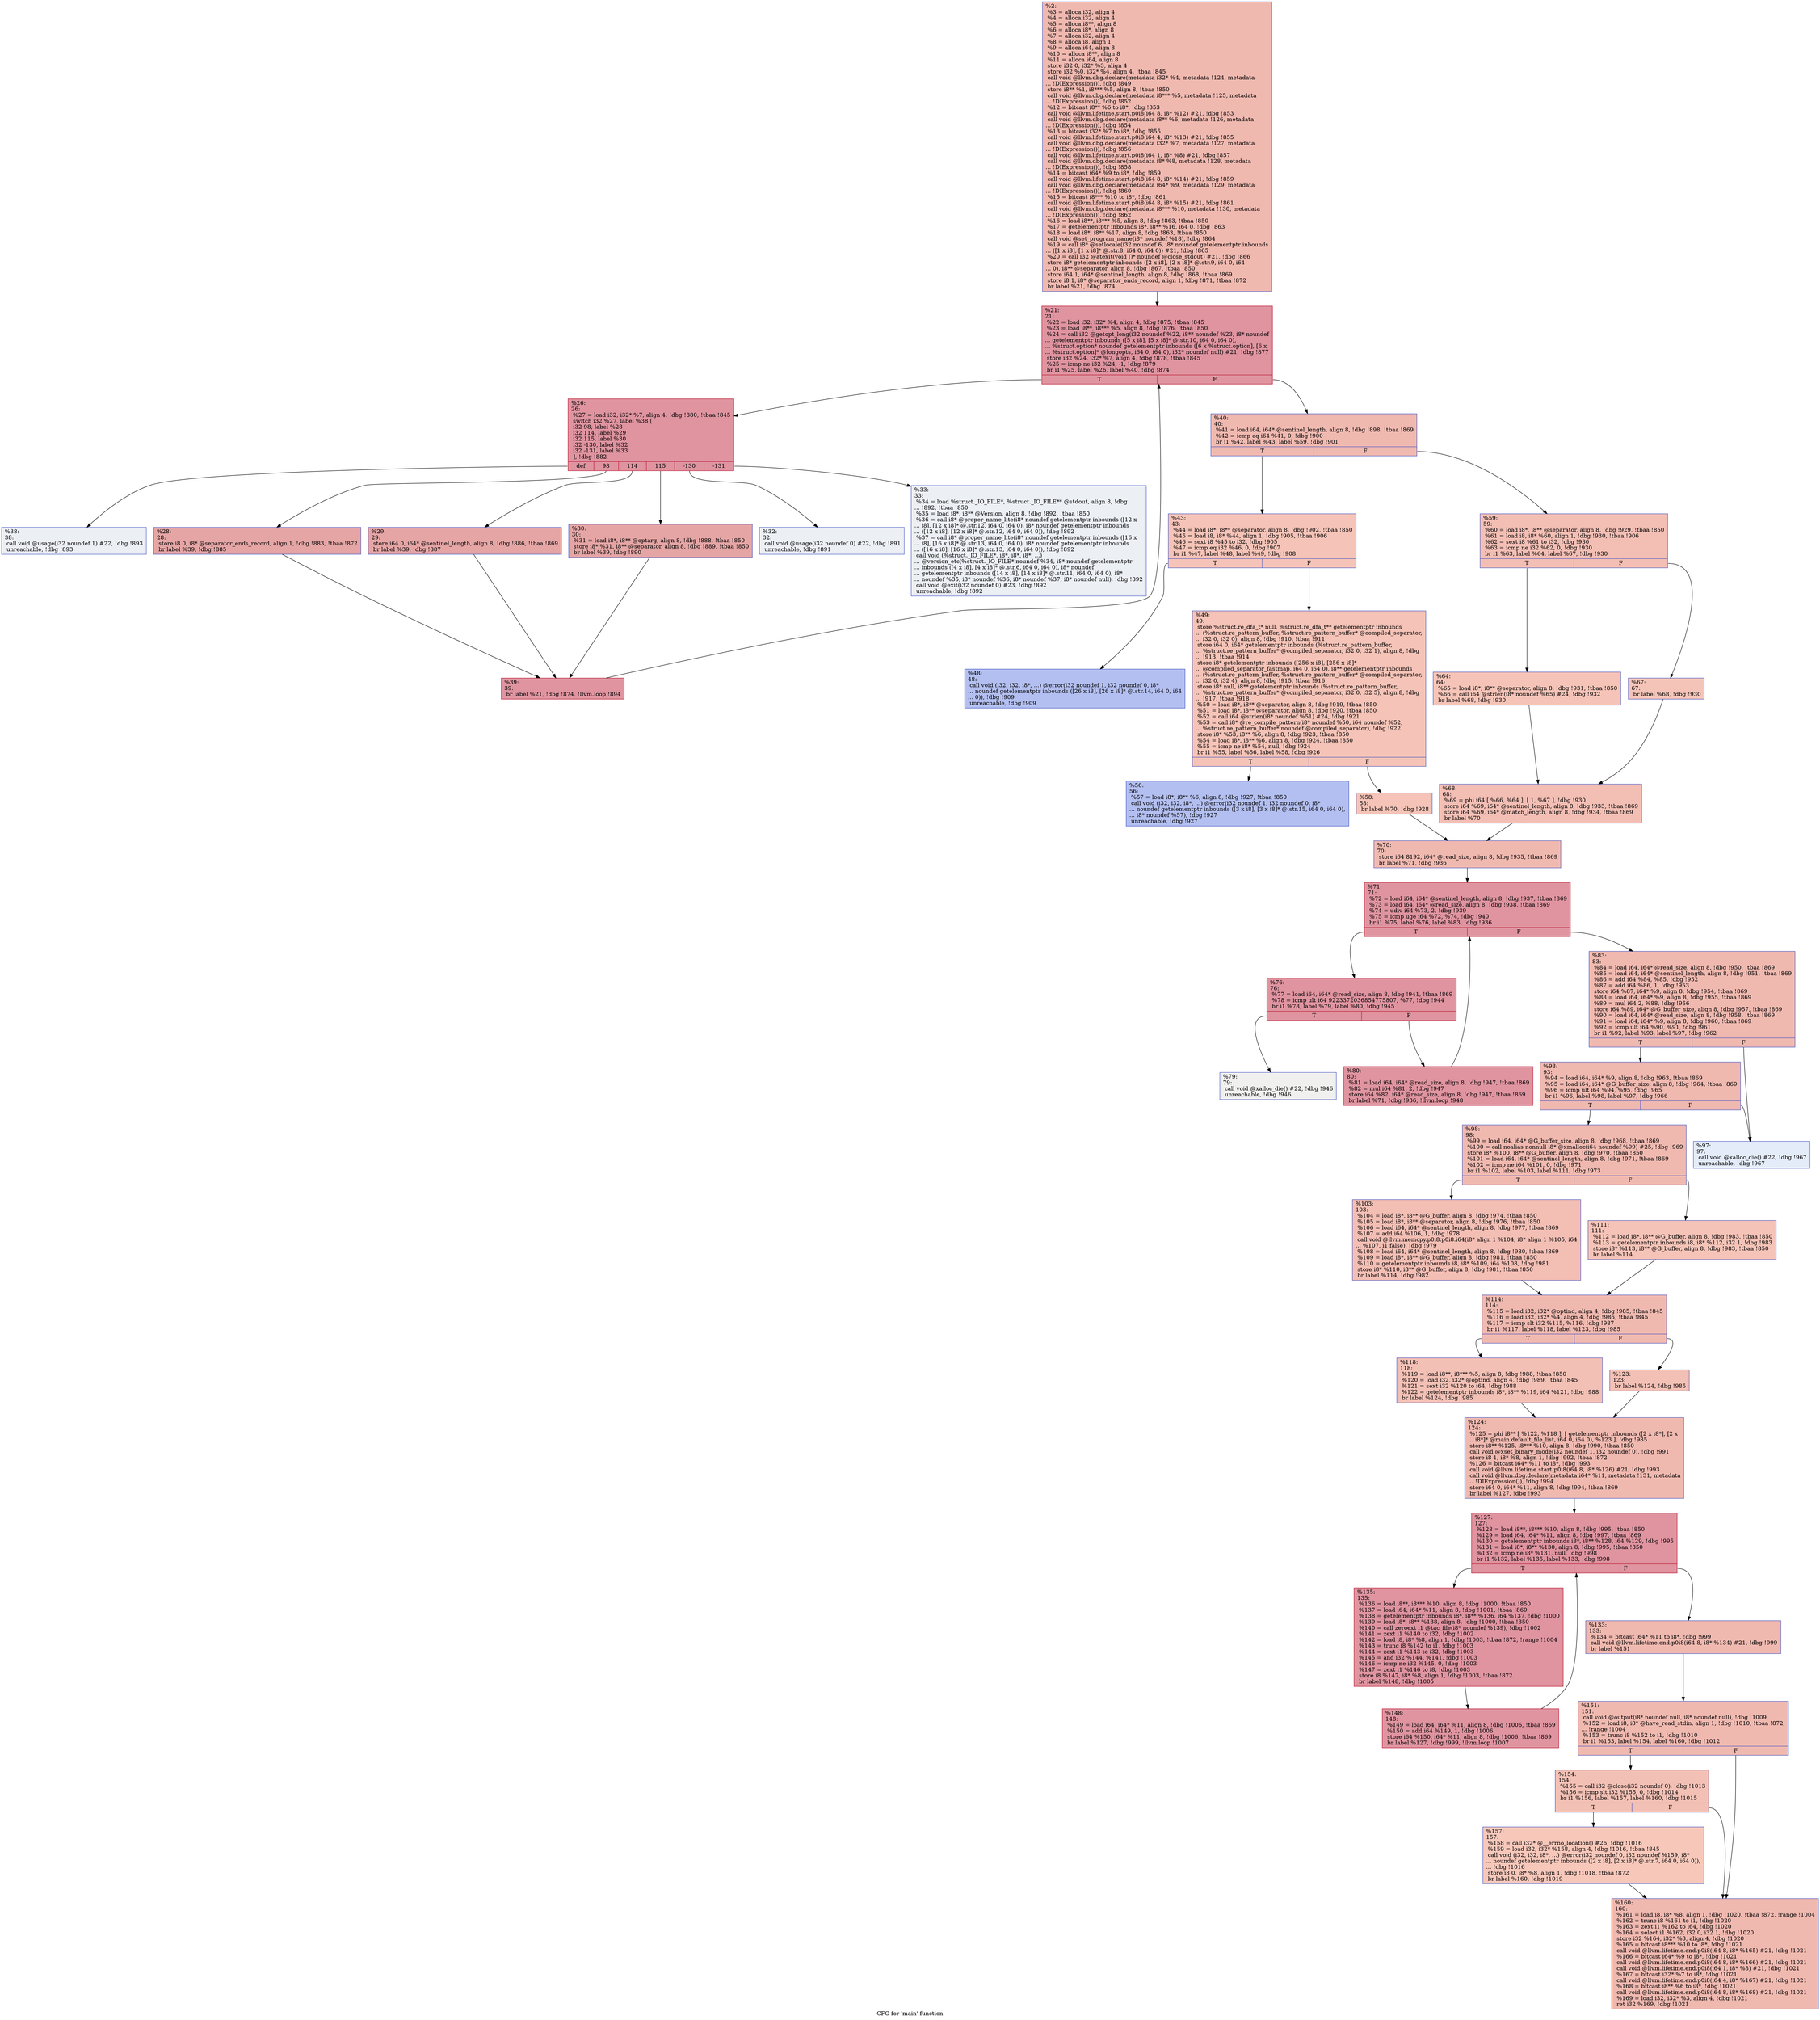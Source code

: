 digraph "CFG for 'main' function" {
	label="CFG for 'main' function";

	Node0x22b90e0 [shape=record,color="#3d50c3ff", style=filled, fillcolor="#de614d70",label="{%2:\l  %3 = alloca i32, align 4\l  %4 = alloca i32, align 4\l  %5 = alloca i8**, align 8\l  %6 = alloca i8*, align 8\l  %7 = alloca i32, align 4\l  %8 = alloca i8, align 1\l  %9 = alloca i64, align 8\l  %10 = alloca i8**, align 8\l  %11 = alloca i64, align 8\l  store i32 0, i32* %3, align 4\l  store i32 %0, i32* %4, align 4, !tbaa !845\l  call void @llvm.dbg.declare(metadata i32* %4, metadata !124, metadata\l... !DIExpression()), !dbg !849\l  store i8** %1, i8*** %5, align 8, !tbaa !850\l  call void @llvm.dbg.declare(metadata i8*** %5, metadata !125, metadata\l... !DIExpression()), !dbg !852\l  %12 = bitcast i8** %6 to i8*, !dbg !853\l  call void @llvm.lifetime.start.p0i8(i64 8, i8* %12) #21, !dbg !853\l  call void @llvm.dbg.declare(metadata i8** %6, metadata !126, metadata\l... !DIExpression()), !dbg !854\l  %13 = bitcast i32* %7 to i8*, !dbg !855\l  call void @llvm.lifetime.start.p0i8(i64 4, i8* %13) #21, !dbg !855\l  call void @llvm.dbg.declare(metadata i32* %7, metadata !127, metadata\l... !DIExpression()), !dbg !856\l  call void @llvm.lifetime.start.p0i8(i64 1, i8* %8) #21, !dbg !857\l  call void @llvm.dbg.declare(metadata i8* %8, metadata !128, metadata\l... !DIExpression()), !dbg !858\l  %14 = bitcast i64* %9 to i8*, !dbg !859\l  call void @llvm.lifetime.start.p0i8(i64 8, i8* %14) #21, !dbg !859\l  call void @llvm.dbg.declare(metadata i64* %9, metadata !129, metadata\l... !DIExpression()), !dbg !860\l  %15 = bitcast i8*** %10 to i8*, !dbg !861\l  call void @llvm.lifetime.start.p0i8(i64 8, i8* %15) #21, !dbg !861\l  call void @llvm.dbg.declare(metadata i8*** %10, metadata !130, metadata\l... !DIExpression()), !dbg !862\l  %16 = load i8**, i8*** %5, align 8, !dbg !863, !tbaa !850\l  %17 = getelementptr inbounds i8*, i8** %16, i64 0, !dbg !863\l  %18 = load i8*, i8** %17, align 8, !dbg !863, !tbaa !850\l  call void @set_program_name(i8* noundef %18), !dbg !864\l  %19 = call i8* @setlocale(i32 noundef 6, i8* noundef getelementptr inbounds\l... ([1 x i8], [1 x i8]* @.str.8, i64 0, i64 0)) #21, !dbg !865\l  %20 = call i32 @atexit(void ()* noundef @close_stdout) #21, !dbg !866\l  store i8* getelementptr inbounds ([2 x i8], [2 x i8]* @.str.9, i64 0, i64\l... 0), i8** @separator, align 8, !dbg !867, !tbaa !850\l  store i64 1, i64* @sentinel_length, align 8, !dbg !868, !tbaa !869\l  store i8 1, i8* @separator_ends_record, align 1, !dbg !871, !tbaa !872\l  br label %21, !dbg !874\l}"];
	Node0x22b90e0 -> Node0x22af490;
	Node0x22af490 [shape=record,color="#b70d28ff", style=filled, fillcolor="#b70d2870",label="{%21:\l21:                                               \l  %22 = load i32, i32* %4, align 4, !dbg !875, !tbaa !845\l  %23 = load i8**, i8*** %5, align 8, !dbg !876, !tbaa !850\l  %24 = call i32 @getopt_long(i32 noundef %22, i8** noundef %23, i8* noundef\l... getelementptr inbounds ([5 x i8], [5 x i8]* @.str.10, i64 0, i64 0),\l... %struct.option* noundef getelementptr inbounds ([6 x %struct.option], [6 x\l... %struct.option]* @longopts, i64 0, i64 0), i32* noundef null) #21, !dbg !877\l  store i32 %24, i32* %7, align 4, !dbg !878, !tbaa !845\l  %25 = icmp ne i32 %24, -1, !dbg !879\l  br i1 %25, label %26, label %40, !dbg !874\l|{<s0>T|<s1>F}}"];
	Node0x22af490:s0 -> Node0x22af4e0;
	Node0x22af490:s1 -> Node0x22af760;
	Node0x22af4e0 [shape=record,color="#b70d28ff", style=filled, fillcolor="#b70d2870",label="{%26:\l26:                                               \l  %27 = load i32, i32* %7, align 4, !dbg !880, !tbaa !845\l  switch i32 %27, label %38 [\l    i32 98, label %28\l    i32 114, label %29\l    i32 115, label %30\l    i32 -130, label %32\l    i32 -131, label %33\l  ], !dbg !882\l|{<s0>def|<s1>98|<s2>114|<s3>115|<s4>-130|<s5>-131}}"];
	Node0x22af4e0:s0 -> Node0x22af6c0;
	Node0x22af4e0:s1 -> Node0x22af530;
	Node0x22af4e0:s2 -> Node0x22af580;
	Node0x22af4e0:s3 -> Node0x22af5d0;
	Node0x22af4e0:s4 -> Node0x22af620;
	Node0x22af4e0:s5 -> Node0x22af670;
	Node0x22af530 [shape=record,color="#3d50c3ff", style=filled, fillcolor="#c5333470",label="{%28:\l28:                                               \l  store i8 0, i8* @separator_ends_record, align 1, !dbg !883, !tbaa !872\l  br label %39, !dbg !885\l}"];
	Node0x22af530 -> Node0x22af710;
	Node0x22af580 [shape=record,color="#3d50c3ff", style=filled, fillcolor="#c5333470",label="{%29:\l29:                                               \l  store i64 0, i64* @sentinel_length, align 8, !dbg !886, !tbaa !869\l  br label %39, !dbg !887\l}"];
	Node0x22af580 -> Node0x22af710;
	Node0x22af5d0 [shape=record,color="#3d50c3ff", style=filled, fillcolor="#c5333470",label="{%30:\l30:                                               \l  %31 = load i8*, i8** @optarg, align 8, !dbg !888, !tbaa !850\l  store i8* %31, i8** @separator, align 8, !dbg !889, !tbaa !850\l  br label %39, !dbg !890\l}"];
	Node0x22af5d0 -> Node0x22af710;
	Node0x22af620 [shape=record,color="#3d50c3ff", style=filled, fillcolor="#d4dbe670",label="{%32:\l32:                                               \l  call void @usage(i32 noundef 0) #22, !dbg !891\l  unreachable, !dbg !891\l}"];
	Node0x22af670 [shape=record,color="#3d50c3ff", style=filled, fillcolor="#d4dbe670",label="{%33:\l33:                                               \l  %34 = load %struct._IO_FILE*, %struct._IO_FILE** @stdout, align 8, !dbg\l... !892, !tbaa !850\l  %35 = load i8*, i8** @Version, align 8, !dbg !892, !tbaa !850\l  %36 = call i8* @proper_name_lite(i8* noundef getelementptr inbounds ([12 x\l... i8], [12 x i8]* @.str.12, i64 0, i64 0), i8* noundef getelementptr inbounds\l... ([12 x i8], [12 x i8]* @.str.12, i64 0, i64 0)), !dbg !892\l  %37 = call i8* @proper_name_lite(i8* noundef getelementptr inbounds ([16 x\l... i8], [16 x i8]* @.str.13, i64 0, i64 0), i8* noundef getelementptr inbounds\l... ([16 x i8], [16 x i8]* @.str.13, i64 0, i64 0)), !dbg !892\l  call void (%struct._IO_FILE*, i8*, i8*, i8*, ...)\l... @version_etc(%struct._IO_FILE* noundef %34, i8* noundef getelementptr\l... inbounds ([4 x i8], [4 x i8]* @.str.6, i64 0, i64 0), i8* noundef\l... getelementptr inbounds ([14 x i8], [14 x i8]* @.str.11, i64 0, i64 0), i8*\l... noundef %35, i8* noundef %36, i8* noundef %37, i8* noundef null), !dbg !892\l  call void @exit(i32 noundef 0) #23, !dbg !892\l  unreachable, !dbg !892\l}"];
	Node0x22af6c0 [shape=record,color="#3d50c3ff", style=filled, fillcolor="#d4dbe670",label="{%38:\l38:                                               \l  call void @usage(i32 noundef 1) #22, !dbg !893\l  unreachable, !dbg !893\l}"];
	Node0x22af710 [shape=record,color="#b70d28ff", style=filled, fillcolor="#b70d2870",label="{%39:\l39:                                               \l  br label %21, !dbg !874, !llvm.loop !894\l}"];
	Node0x22af710 -> Node0x22af490;
	Node0x22af760 [shape=record,color="#3d50c3ff", style=filled, fillcolor="#de614d70",label="{%40:\l40:                                               \l  %41 = load i64, i64* @sentinel_length, align 8, !dbg !898, !tbaa !869\l  %42 = icmp eq i64 %41, 0, !dbg !900\l  br i1 %42, label %43, label %59, !dbg !901\l|{<s0>T|<s1>F}}"];
	Node0x22af760:s0 -> Node0x22af7b0;
	Node0x22af760:s1 -> Node0x22af940;
	Node0x22af7b0 [shape=record,color="#3d50c3ff", style=filled, fillcolor="#e8765c70",label="{%43:\l43:                                               \l  %44 = load i8*, i8** @separator, align 8, !dbg !902, !tbaa !850\l  %45 = load i8, i8* %44, align 1, !dbg !905, !tbaa !906\l  %46 = sext i8 %45 to i32, !dbg !905\l  %47 = icmp eq i32 %46, 0, !dbg !907\l  br i1 %47, label %48, label %49, !dbg !908\l|{<s0>T|<s1>F}}"];
	Node0x22af7b0:s0 -> Node0x22af800;
	Node0x22af7b0:s1 -> Node0x22af850;
	Node0x22af800 [shape=record,color="#3d50c3ff", style=filled, fillcolor="#536edd70",label="{%48:\l48:                                               \l  call void (i32, i32, i8*, ...) @error(i32 noundef 1, i32 noundef 0, i8*\l... noundef getelementptr inbounds ([26 x i8], [26 x i8]* @.str.14, i64 0, i64\l... 0)), !dbg !909\l  unreachable, !dbg !909\l}"];
	Node0x22af850 [shape=record,color="#3d50c3ff", style=filled, fillcolor="#e8765c70",label="{%49:\l49:                                               \l  store %struct.re_dfa_t* null, %struct.re_dfa_t** getelementptr inbounds\l... (%struct.re_pattern_buffer, %struct.re_pattern_buffer* @compiled_separator,\l... i32 0, i32 0), align 8, !dbg !910, !tbaa !911\l  store i64 0, i64* getelementptr inbounds (%struct.re_pattern_buffer,\l... %struct.re_pattern_buffer* @compiled_separator, i32 0, i32 1), align 8, !dbg\l... !913, !tbaa !914\l  store i8* getelementptr inbounds ([256 x i8], [256 x i8]*\l... @compiled_separator_fastmap, i64 0, i64 0), i8** getelementptr inbounds\l... (%struct.re_pattern_buffer, %struct.re_pattern_buffer* @compiled_separator,\l... i32 0, i32 4), align 8, !dbg !915, !tbaa !916\l  store i8* null, i8** getelementptr inbounds (%struct.re_pattern_buffer,\l... %struct.re_pattern_buffer* @compiled_separator, i32 0, i32 5), align 8, !dbg\l... !917, !tbaa !918\l  %50 = load i8*, i8** @separator, align 8, !dbg !919, !tbaa !850\l  %51 = load i8*, i8** @separator, align 8, !dbg !920, !tbaa !850\l  %52 = call i64 @strlen(i8* noundef %51) #24, !dbg !921\l  %53 = call i8* @re_compile_pattern(i8* noundef %50, i64 noundef %52,\l... %struct.re_pattern_buffer* noundef @compiled_separator), !dbg !922\l  store i8* %53, i8** %6, align 8, !dbg !923, !tbaa !850\l  %54 = load i8*, i8** %6, align 8, !dbg !924, !tbaa !850\l  %55 = icmp ne i8* %54, null, !dbg !924\l  br i1 %55, label %56, label %58, !dbg !926\l|{<s0>T|<s1>F}}"];
	Node0x22af850:s0 -> Node0x22af8a0;
	Node0x22af850:s1 -> Node0x22af8f0;
	Node0x22af8a0 [shape=record,color="#3d50c3ff", style=filled, fillcolor="#536edd70",label="{%56:\l56:                                               \l  %57 = load i8*, i8** %6, align 8, !dbg !927, !tbaa !850\l  call void (i32, i32, i8*, ...) @error(i32 noundef 1, i32 noundef 0, i8*\l... noundef getelementptr inbounds ([3 x i8], [3 x i8]* @.str.15, i64 0, i64 0),\l... i8* noundef %57), !dbg !927\l  unreachable, !dbg !927\l}"];
	Node0x22af8f0 [shape=record,color="#3d50c3ff", style=filled, fillcolor="#e8765c70",label="{%58:\l58:                                               \l  br label %70, !dbg !928\l}"];
	Node0x22af8f0 -> Node0x22afa80;
	Node0x22af940 [shape=record,color="#3d50c3ff", style=filled, fillcolor="#e36c5570",label="{%59:\l59:                                               \l  %60 = load i8*, i8** @separator, align 8, !dbg !929, !tbaa !850\l  %61 = load i8, i8* %60, align 1, !dbg !930, !tbaa !906\l  %62 = sext i8 %61 to i32, !dbg !930\l  %63 = icmp ne i32 %62, 0, !dbg !930\l  br i1 %63, label %64, label %67, !dbg !930\l|{<s0>T|<s1>F}}"];
	Node0x22af940:s0 -> Node0x22af990;
	Node0x22af940:s1 -> Node0x22af9e0;
	Node0x22af990 [shape=record,color="#3d50c3ff", style=filled, fillcolor="#e8765c70",label="{%64:\l64:                                               \l  %65 = load i8*, i8** @separator, align 8, !dbg !931, !tbaa !850\l  %66 = call i64 @strlen(i8* noundef %65) #24, !dbg !932\l  br label %68, !dbg !930\l}"];
	Node0x22af990 -> Node0x22afa30;
	Node0x22af9e0 [shape=record,color="#3d50c3ff", style=filled, fillcolor="#e97a5f70",label="{%67:\l67:                                               \l  br label %68, !dbg !930\l}"];
	Node0x22af9e0 -> Node0x22afa30;
	Node0x22afa30 [shape=record,color="#3d50c3ff", style=filled, fillcolor="#e36c5570",label="{%68:\l68:                                               \l  %69 = phi i64 [ %66, %64 ], [ 1, %67 ], !dbg !930\l  store i64 %69, i64* @sentinel_length, align 8, !dbg !933, !tbaa !869\l  store i64 %69, i64* @match_length, align 8, !dbg !934, !tbaa !869\l  br label %70\l}"];
	Node0x22afa30 -> Node0x22afa80;
	Node0x22afa80 [shape=record,color="#3d50c3ff", style=filled, fillcolor="#de614d70",label="{%70:\l70:                                               \l  store i64 8192, i64* @read_size, align 8, !dbg !935, !tbaa !869\l  br label %71, !dbg !936\l}"];
	Node0x22afa80 -> Node0x22afad0;
	Node0x22afad0 [shape=record,color="#b70d28ff", style=filled, fillcolor="#b70d2870",label="{%71:\l71:                                               \l  %72 = load i64, i64* @sentinel_length, align 8, !dbg !937, !tbaa !869\l  %73 = load i64, i64* @read_size, align 8, !dbg !938, !tbaa !869\l  %74 = udiv i64 %73, 2, !dbg !939\l  %75 = icmp uge i64 %72, %74, !dbg !940\l  br i1 %75, label %76, label %83, !dbg !936\l|{<s0>T|<s1>F}}"];
	Node0x22afad0:s0 -> Node0x22afb20;
	Node0x22afad0:s1 -> Node0x22afc10;
	Node0x22afb20 [shape=record,color="#b70d28ff", style=filled, fillcolor="#b70d2870",label="{%76:\l76:                                               \l  %77 = load i64, i64* @read_size, align 8, !dbg !941, !tbaa !869\l  %78 = icmp ult i64 9223372036854775807, %77, !dbg !944\l  br i1 %78, label %79, label %80, !dbg !945\l|{<s0>T|<s1>F}}"];
	Node0x22afb20:s0 -> Node0x22afb70;
	Node0x22afb20:s1 -> Node0x22afbc0;
	Node0x22afb70 [shape=record,color="#3d50c3ff", style=filled, fillcolor="#dedcdb70",label="{%79:\l79:                                               \l  call void @xalloc_die() #22, !dbg !946\l  unreachable, !dbg !946\l}"];
	Node0x22afbc0 [shape=record,color="#b70d28ff", style=filled, fillcolor="#b70d2870",label="{%80:\l80:                                               \l  %81 = load i64, i64* @read_size, align 8, !dbg !947, !tbaa !869\l  %82 = mul i64 %81, 2, !dbg !947\l  store i64 %82, i64* @read_size, align 8, !dbg !947, !tbaa !869\l  br label %71, !dbg !936, !llvm.loop !948\l}"];
	Node0x22afbc0 -> Node0x22afad0;
	Node0x22afc10 [shape=record,color="#3d50c3ff", style=filled, fillcolor="#de614d70",label="{%83:\l83:                                               \l  %84 = load i64, i64* @read_size, align 8, !dbg !950, !tbaa !869\l  %85 = load i64, i64* @sentinel_length, align 8, !dbg !951, !tbaa !869\l  %86 = add i64 %84, %85, !dbg !952\l  %87 = add i64 %86, 1, !dbg !953\l  store i64 %87, i64* %9, align 8, !dbg !954, !tbaa !869\l  %88 = load i64, i64* %9, align 8, !dbg !955, !tbaa !869\l  %89 = mul i64 2, %88, !dbg !956\l  store i64 %89, i64* @G_buffer_size, align 8, !dbg !957, !tbaa !869\l  %90 = load i64, i64* @read_size, align 8, !dbg !958, !tbaa !869\l  %91 = load i64, i64* %9, align 8, !dbg !960, !tbaa !869\l  %92 = icmp ult i64 %90, %91, !dbg !961\l  br i1 %92, label %93, label %97, !dbg !962\l|{<s0>T|<s1>F}}"];
	Node0x22afc10:s0 -> Node0x22afc60;
	Node0x22afc10:s1 -> Node0x22afcb0;
	Node0x22afc60 [shape=record,color="#3d50c3ff", style=filled, fillcolor="#de614d70",label="{%93:\l93:                                               \l  %94 = load i64, i64* %9, align 8, !dbg !963, !tbaa !869\l  %95 = load i64, i64* @G_buffer_size, align 8, !dbg !964, !tbaa !869\l  %96 = icmp ult i64 %94, %95, !dbg !965\l  br i1 %96, label %98, label %97, !dbg !966\l|{<s0>T|<s1>F}}"];
	Node0x22afc60:s0 -> Node0x22afd00;
	Node0x22afc60:s1 -> Node0x22afcb0;
	Node0x22afcb0 [shape=record,color="#3d50c3ff", style=filled, fillcolor="#c1d4f470",label="{%97:\l97:                                               \l  call void @xalloc_die() #22, !dbg !967\l  unreachable, !dbg !967\l}"];
	Node0x22afd00 [shape=record,color="#3d50c3ff", style=filled, fillcolor="#de614d70",label="{%98:\l98:                                               \l  %99 = load i64, i64* @G_buffer_size, align 8, !dbg !968, !tbaa !869\l  %100 = call noalias nonnull i8* @xmalloc(i64 noundef %99) #25, !dbg !969\l  store i8* %100, i8** @G_buffer, align 8, !dbg !970, !tbaa !850\l  %101 = load i64, i64* @sentinel_length, align 8, !dbg !971, !tbaa !869\l  %102 = icmp ne i64 %101, 0, !dbg !971\l  br i1 %102, label %103, label %111, !dbg !973\l|{<s0>T|<s1>F}}"];
	Node0x22afd00:s0 -> Node0x22afd50;
	Node0x22afd00:s1 -> Node0x22afda0;
	Node0x22afd50 [shape=record,color="#3d50c3ff", style=filled, fillcolor="#e36c5570",label="{%103:\l103:                                              \l  %104 = load i8*, i8** @G_buffer, align 8, !dbg !974, !tbaa !850\l  %105 = load i8*, i8** @separator, align 8, !dbg !976, !tbaa !850\l  %106 = load i64, i64* @sentinel_length, align 8, !dbg !977, !tbaa !869\l  %107 = add i64 %106, 1, !dbg !978\l  call void @llvm.memcpy.p0i8.p0i8.i64(i8* align 1 %104, i8* align 1 %105, i64\l... %107, i1 false), !dbg !979\l  %108 = load i64, i64* @sentinel_length, align 8, !dbg !980, !tbaa !869\l  %109 = load i8*, i8** @G_buffer, align 8, !dbg !981, !tbaa !850\l  %110 = getelementptr inbounds i8, i8* %109, i64 %108, !dbg !981\l  store i8* %110, i8** @G_buffer, align 8, !dbg !981, !tbaa !850\l  br label %114, !dbg !982\l}"];
	Node0x22afd50 -> Node0x22afdf0;
	Node0x22afda0 [shape=record,color="#3d50c3ff", style=filled, fillcolor="#e8765c70",label="{%111:\l111:                                              \l  %112 = load i8*, i8** @G_buffer, align 8, !dbg !983, !tbaa !850\l  %113 = getelementptr inbounds i8, i8* %112, i32 1, !dbg !983\l  store i8* %113, i8** @G_buffer, align 8, !dbg !983, !tbaa !850\l  br label %114\l}"];
	Node0x22afda0 -> Node0x22afdf0;
	Node0x22afdf0 [shape=record,color="#3d50c3ff", style=filled, fillcolor="#de614d70",label="{%114:\l114:                                              \l  %115 = load i32, i32* @optind, align 4, !dbg !985, !tbaa !845\l  %116 = load i32, i32* %4, align 4, !dbg !986, !tbaa !845\l  %117 = icmp slt i32 %115, %116, !dbg !987\l  br i1 %117, label %118, label %123, !dbg !985\l|{<s0>T|<s1>F}}"];
	Node0x22afdf0:s0 -> Node0x22afe40;
	Node0x22afdf0:s1 -> Node0x22afe90;
	Node0x22afe40 [shape=record,color="#3d50c3ff", style=filled, fillcolor="#e5705870",label="{%118:\l118:                                              \l  %119 = load i8**, i8*** %5, align 8, !dbg !988, !tbaa !850\l  %120 = load i32, i32* @optind, align 4, !dbg !989, !tbaa !845\l  %121 = sext i32 %120 to i64, !dbg !988\l  %122 = getelementptr inbounds i8*, i8** %119, i64 %121, !dbg !988\l  br label %124, !dbg !985\l}"];
	Node0x22afe40 -> Node0x22afee0;
	Node0x22afe90 [shape=record,color="#3d50c3ff", style=filled, fillcolor="#e5705870",label="{%123:\l123:                                              \l  br label %124, !dbg !985\l}"];
	Node0x22afe90 -> Node0x22afee0;
	Node0x22afee0 [shape=record,color="#3d50c3ff", style=filled, fillcolor="#de614d70",label="{%124:\l124:                                              \l  %125 = phi i8** [ %122, %118 ], [ getelementptr inbounds ([2 x i8*], [2 x\l... i8*]* @main.default_file_list, i64 0, i64 0), %123 ], !dbg !985\l  store i8** %125, i8*** %10, align 8, !dbg !990, !tbaa !850\l  call void @xset_binary_mode(i32 noundef 1, i32 noundef 0), !dbg !991\l  store i8 1, i8* %8, align 1, !dbg !992, !tbaa !872\l  %126 = bitcast i64* %11 to i8*, !dbg !993\l  call void @llvm.lifetime.start.p0i8(i64 8, i8* %126) #21, !dbg !993\l  call void @llvm.dbg.declare(metadata i64* %11, metadata !131, metadata\l... !DIExpression()), !dbg !994\l  store i64 0, i64* %11, align 8, !dbg !994, !tbaa !869\l  br label %127, !dbg !993\l}"];
	Node0x22afee0 -> Node0x22aff30;
	Node0x22aff30 [shape=record,color="#b70d28ff", style=filled, fillcolor="#b70d2870",label="{%127:\l127:                                              \l  %128 = load i8**, i8*** %10, align 8, !dbg !995, !tbaa !850\l  %129 = load i64, i64* %11, align 8, !dbg !997, !tbaa !869\l  %130 = getelementptr inbounds i8*, i8** %128, i64 %129, !dbg !995\l  %131 = load i8*, i8** %130, align 8, !dbg !995, !tbaa !850\l  %132 = icmp ne i8* %131, null, !dbg !998\l  br i1 %132, label %135, label %133, !dbg !998\l|{<s0>T|<s1>F}}"];
	Node0x22aff30:s0 -> Node0x22affd0;
	Node0x22aff30:s1 -> Node0x22aff80;
	Node0x22aff80 [shape=record,color="#3d50c3ff", style=filled, fillcolor="#de614d70",label="{%133:\l133:                                              \l  %134 = bitcast i64* %11 to i8*, !dbg !999\l  call void @llvm.lifetime.end.p0i8(i64 8, i8* %134) #21, !dbg !999\l  br label %151\l}"];
	Node0x22aff80 -> Node0x22b0070;
	Node0x22affd0 [shape=record,color="#b70d28ff", style=filled, fillcolor="#b70d2870",label="{%135:\l135:                                              \l  %136 = load i8**, i8*** %10, align 8, !dbg !1000, !tbaa !850\l  %137 = load i64, i64* %11, align 8, !dbg !1001, !tbaa !869\l  %138 = getelementptr inbounds i8*, i8** %136, i64 %137, !dbg !1000\l  %139 = load i8*, i8** %138, align 8, !dbg !1000, !tbaa !850\l  %140 = call zeroext i1 @tac_file(i8* noundef %139), !dbg !1002\l  %141 = zext i1 %140 to i32, !dbg !1002\l  %142 = load i8, i8* %8, align 1, !dbg !1003, !tbaa !872, !range !1004\l  %143 = trunc i8 %142 to i1, !dbg !1003\l  %144 = zext i1 %143 to i32, !dbg !1003\l  %145 = and i32 %144, %141, !dbg !1003\l  %146 = icmp ne i32 %145, 0, !dbg !1003\l  %147 = zext i1 %146 to i8, !dbg !1003\l  store i8 %147, i8* %8, align 1, !dbg !1003, !tbaa !872\l  br label %148, !dbg !1005\l}"];
	Node0x22affd0 -> Node0x22b0020;
	Node0x22b0020 [shape=record,color="#b70d28ff", style=filled, fillcolor="#b70d2870",label="{%148:\l148:                                              \l  %149 = load i64, i64* %11, align 8, !dbg !1006, !tbaa !869\l  %150 = add i64 %149, 1, !dbg !1006\l  store i64 %150, i64* %11, align 8, !dbg !1006, !tbaa !869\l  br label %127, !dbg !999, !llvm.loop !1007\l}"];
	Node0x22b0020 -> Node0x22aff30;
	Node0x22b0070 [shape=record,color="#3d50c3ff", style=filled, fillcolor="#de614d70",label="{%151:\l151:                                              \l  call void @output(i8* noundef null, i8* noundef null), !dbg !1009\l  %152 = load i8, i8* @have_read_stdin, align 1, !dbg !1010, !tbaa !872,\l... !range !1004\l  %153 = trunc i8 %152 to i1, !dbg !1010\l  br i1 %153, label %154, label %160, !dbg !1012\l|{<s0>T|<s1>F}}"];
	Node0x22b0070:s0 -> Node0x22b00c0;
	Node0x22b0070:s1 -> Node0x22b0160;
	Node0x22b00c0 [shape=record,color="#3d50c3ff", style=filled, fillcolor="#e5705870",label="{%154:\l154:                                              \l  %155 = call i32 @close(i32 noundef 0), !dbg !1013\l  %156 = icmp slt i32 %155, 0, !dbg !1014\l  br i1 %156, label %157, label %160, !dbg !1015\l|{<s0>T|<s1>F}}"];
	Node0x22b00c0:s0 -> Node0x22b0110;
	Node0x22b00c0:s1 -> Node0x22b0160;
	Node0x22b0110 [shape=record,color="#3d50c3ff", style=filled, fillcolor="#ec7f6370",label="{%157:\l157:                                              \l  %158 = call i32* @__errno_location() #26, !dbg !1016\l  %159 = load i32, i32* %158, align 4, !dbg !1016, !tbaa !845\l  call void (i32, i32, i8*, ...) @error(i32 noundef 0, i32 noundef %159, i8*\l... noundef getelementptr inbounds ([2 x i8], [2 x i8]* @.str.7, i64 0, i64 0)),\l... !dbg !1016\l  store i8 0, i8* %8, align 1, !dbg !1018, !tbaa !872\l  br label %160, !dbg !1019\l}"];
	Node0x22b0110 -> Node0x22b0160;
	Node0x22b0160 [shape=record,color="#3d50c3ff", style=filled, fillcolor="#de614d70",label="{%160:\l160:                                              \l  %161 = load i8, i8* %8, align 1, !dbg !1020, !tbaa !872, !range !1004\l  %162 = trunc i8 %161 to i1, !dbg !1020\l  %163 = zext i1 %162 to i64, !dbg !1020\l  %164 = select i1 %162, i32 0, i32 1, !dbg !1020\l  store i32 %164, i32* %3, align 4, !dbg !1020\l  %165 = bitcast i8*** %10 to i8*, !dbg !1021\l  call void @llvm.lifetime.end.p0i8(i64 8, i8* %165) #21, !dbg !1021\l  %166 = bitcast i64* %9 to i8*, !dbg !1021\l  call void @llvm.lifetime.end.p0i8(i64 8, i8* %166) #21, !dbg !1021\l  call void @llvm.lifetime.end.p0i8(i64 1, i8* %8) #21, !dbg !1021\l  %167 = bitcast i32* %7 to i8*, !dbg !1021\l  call void @llvm.lifetime.end.p0i8(i64 4, i8* %167) #21, !dbg !1021\l  %168 = bitcast i8** %6 to i8*, !dbg !1021\l  call void @llvm.lifetime.end.p0i8(i64 8, i8* %168) #21, !dbg !1021\l  %169 = load i32, i32* %3, align 4, !dbg !1021\l  ret i32 %169, !dbg !1021\l}"];
}
